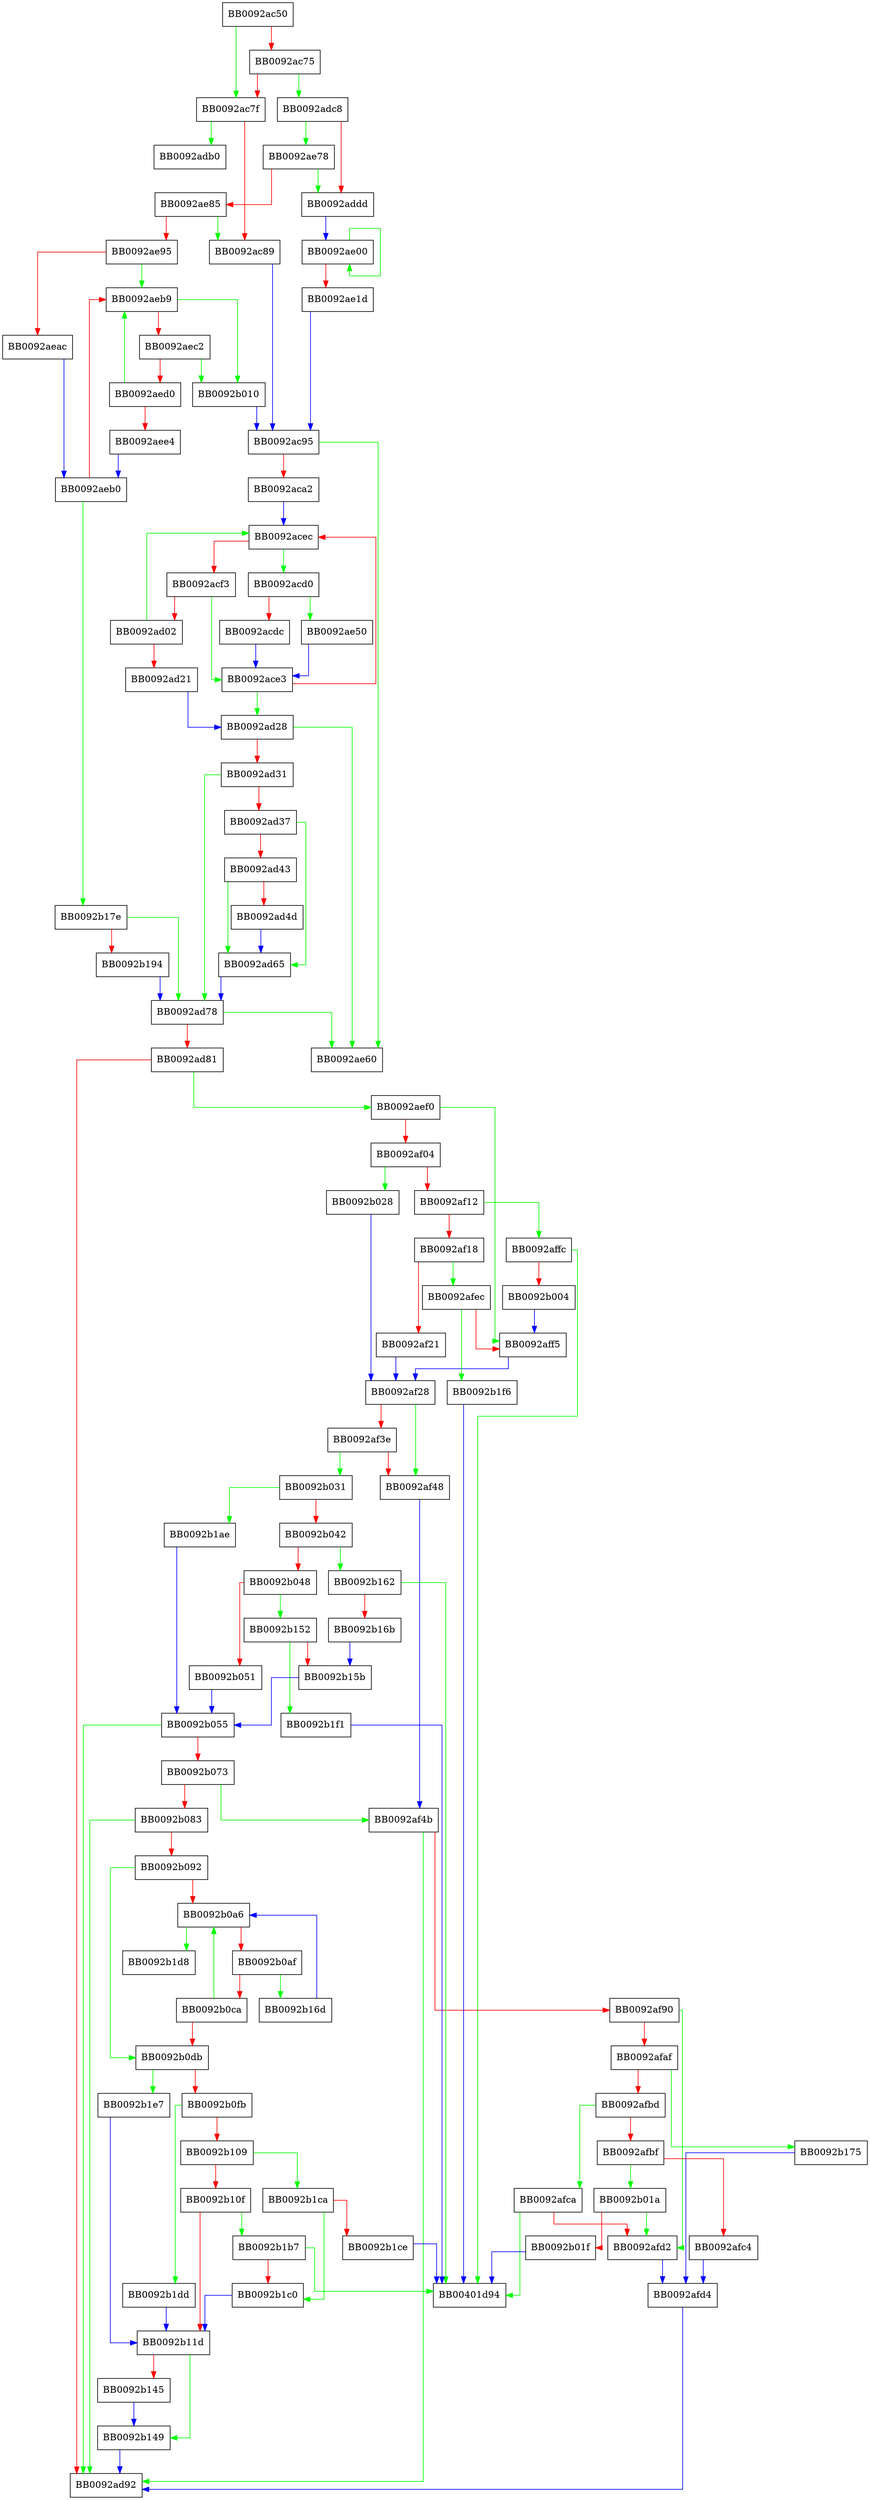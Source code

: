digraph _Unwind_IteratePhdrCallback {
  node [shape="box"];
  graph [splines=ortho];
  BB0092ac50 -> BB0092ac7f [color="green"];
  BB0092ac50 -> BB0092ac75 [color="red"];
  BB0092ac75 -> BB0092adc8 [color="green"];
  BB0092ac75 -> BB0092ac7f [color="red"];
  BB0092ac7f -> BB0092adb0 [color="green"];
  BB0092ac7f -> BB0092ac89 [color="red"];
  BB0092ac89 -> BB0092ac95 [color="blue"];
  BB0092ac95 -> BB0092ae60 [color="green"];
  BB0092ac95 -> BB0092aca2 [color="red"];
  BB0092aca2 -> BB0092acec [color="blue"];
  BB0092acd0 -> BB0092ae50 [color="green"];
  BB0092acd0 -> BB0092acdc [color="red"];
  BB0092acdc -> BB0092ace3 [color="blue"];
  BB0092ace3 -> BB0092ad28 [color="green"];
  BB0092ace3 -> BB0092acec [color="red"];
  BB0092acec -> BB0092acd0 [color="green"];
  BB0092acec -> BB0092acf3 [color="red"];
  BB0092acf3 -> BB0092ace3 [color="green"];
  BB0092acf3 -> BB0092ad02 [color="red"];
  BB0092ad02 -> BB0092acec [color="green"];
  BB0092ad02 -> BB0092ad21 [color="red"];
  BB0092ad21 -> BB0092ad28 [color="blue"];
  BB0092ad28 -> BB0092ae60 [color="green"];
  BB0092ad28 -> BB0092ad31 [color="red"];
  BB0092ad31 -> BB0092ad78 [color="green"];
  BB0092ad31 -> BB0092ad37 [color="red"];
  BB0092ad37 -> BB0092ad65 [color="green"];
  BB0092ad37 -> BB0092ad43 [color="red"];
  BB0092ad43 -> BB0092ad65 [color="green"];
  BB0092ad43 -> BB0092ad4d [color="red"];
  BB0092ad4d -> BB0092ad65 [color="blue"];
  BB0092ad65 -> BB0092ad78 [color="blue"];
  BB0092ad78 -> BB0092ae60 [color="green"];
  BB0092ad78 -> BB0092ad81 [color="red"];
  BB0092ad81 -> BB0092aef0 [color="green"];
  BB0092ad81 -> BB0092ad92 [color="red"];
  BB0092adc8 -> BB0092ae78 [color="green"];
  BB0092adc8 -> BB0092addd [color="red"];
  BB0092addd -> BB0092ae00 [color="blue"];
  BB0092ae00 -> BB0092ae00 [color="green"];
  BB0092ae00 -> BB0092ae1d [color="red"];
  BB0092ae1d -> BB0092ac95 [color="blue"];
  BB0092ae50 -> BB0092ace3 [color="blue"];
  BB0092ae78 -> BB0092addd [color="green"];
  BB0092ae78 -> BB0092ae85 [color="red"];
  BB0092ae85 -> BB0092ac89 [color="green"];
  BB0092ae85 -> BB0092ae95 [color="red"];
  BB0092ae95 -> BB0092aeb9 [color="green"];
  BB0092ae95 -> BB0092aeac [color="red"];
  BB0092aeac -> BB0092aeb0 [color="blue"];
  BB0092aeb0 -> BB0092b17e [color="green"];
  BB0092aeb0 -> BB0092aeb9 [color="red"];
  BB0092aeb9 -> BB0092b010 [color="green"];
  BB0092aeb9 -> BB0092aec2 [color="red"];
  BB0092aec2 -> BB0092b010 [color="green"];
  BB0092aec2 -> BB0092aed0 [color="red"];
  BB0092aed0 -> BB0092aeb9 [color="green"];
  BB0092aed0 -> BB0092aee4 [color="red"];
  BB0092aee4 -> BB0092aeb0 [color="blue"];
  BB0092aef0 -> BB0092aff5 [color="green"];
  BB0092aef0 -> BB0092af04 [color="red"];
  BB0092af04 -> BB0092b028 [color="green"];
  BB0092af04 -> BB0092af12 [color="red"];
  BB0092af12 -> BB0092affc [color="green"];
  BB0092af12 -> BB0092af18 [color="red"];
  BB0092af18 -> BB0092afec [color="green"];
  BB0092af18 -> BB0092af21 [color="red"];
  BB0092af21 -> BB0092af28 [color="blue"];
  BB0092af28 -> BB0092af48 [color="green"];
  BB0092af28 -> BB0092af3e [color="red"];
  BB0092af3e -> BB0092b031 [color="green"];
  BB0092af3e -> BB0092af48 [color="red"];
  BB0092af48 -> BB0092af4b [color="blue"];
  BB0092af4b -> BB0092ad92 [color="green"];
  BB0092af4b -> BB0092af90 [color="red"];
  BB0092af90 -> BB0092afd2 [color="green"];
  BB0092af90 -> BB0092afaf [color="red"];
  BB0092afaf -> BB0092b175 [color="green"];
  BB0092afaf -> BB0092afbd [color="red"];
  BB0092afbd -> BB0092afca [color="green"];
  BB0092afbd -> BB0092afbf [color="red"];
  BB0092afbf -> BB0092b01a [color="green"];
  BB0092afbf -> BB0092afc4 [color="red"];
  BB0092afc4 -> BB0092afd4 [color="blue"];
  BB0092afca -> BB00401d94 [color="green"];
  BB0092afca -> BB0092afd2 [color="red"];
  BB0092afd2 -> BB0092afd4 [color="blue"];
  BB0092afd4 -> BB0092ad92 [color="blue"];
  BB0092afec -> BB0092b1f6 [color="green"];
  BB0092afec -> BB0092aff5 [color="red"];
  BB0092aff5 -> BB0092af28 [color="blue"];
  BB0092affc -> BB00401d94 [color="green"];
  BB0092affc -> BB0092b004 [color="red"];
  BB0092b004 -> BB0092aff5 [color="blue"];
  BB0092b010 -> BB0092ac95 [color="blue"];
  BB0092b01a -> BB0092afd2 [color="green"];
  BB0092b01a -> BB0092b01f [color="red"];
  BB0092b01f -> BB00401d94 [color="blue"];
  BB0092b028 -> BB0092af28 [color="blue"];
  BB0092b031 -> BB0092b1ae [color="green"];
  BB0092b031 -> BB0092b042 [color="red"];
  BB0092b042 -> BB0092b162 [color="green"];
  BB0092b042 -> BB0092b048 [color="red"];
  BB0092b048 -> BB0092b152 [color="green"];
  BB0092b048 -> BB0092b051 [color="red"];
  BB0092b051 -> BB0092b055 [color="blue"];
  BB0092b055 -> BB0092ad92 [color="green"];
  BB0092b055 -> BB0092b073 [color="red"];
  BB0092b073 -> BB0092af4b [color="green"];
  BB0092b073 -> BB0092b083 [color="red"];
  BB0092b083 -> BB0092ad92 [color="green"];
  BB0092b083 -> BB0092b092 [color="red"];
  BB0092b092 -> BB0092b0db [color="green"];
  BB0092b092 -> BB0092b0a6 [color="red"];
  BB0092b0a6 -> BB0092b1d8 [color="green"];
  BB0092b0a6 -> BB0092b0af [color="red"];
  BB0092b0af -> BB0092b16d [color="green"];
  BB0092b0af -> BB0092b0ca [color="red"];
  BB0092b0ca -> BB0092b0a6 [color="green"];
  BB0092b0ca -> BB0092b0db [color="red"];
  BB0092b0db -> BB0092b1e7 [color="green"];
  BB0092b0db -> BB0092b0fb [color="red"];
  BB0092b0fb -> BB0092b1dd [color="green"];
  BB0092b0fb -> BB0092b109 [color="red"];
  BB0092b109 -> BB0092b1ca [color="green"];
  BB0092b109 -> BB0092b10f [color="red"];
  BB0092b10f -> BB0092b1b7 [color="green"];
  BB0092b10f -> BB0092b11d [color="red"];
  BB0092b11d -> BB0092b149 [color="green"];
  BB0092b11d -> BB0092b145 [color="red"];
  BB0092b145 -> BB0092b149 [color="blue"];
  BB0092b149 -> BB0092ad92 [color="blue"];
  BB0092b152 -> BB0092b1f1 [color="green"];
  BB0092b152 -> BB0092b15b [color="red"];
  BB0092b15b -> BB0092b055 [color="blue"];
  BB0092b162 -> BB00401d94 [color="green"];
  BB0092b162 -> BB0092b16b [color="red"];
  BB0092b16b -> BB0092b15b [color="blue"];
  BB0092b16d -> BB0092b0a6 [color="blue"];
  BB0092b175 -> BB0092afd4 [color="blue"];
  BB0092b17e -> BB0092ad78 [color="green"];
  BB0092b17e -> BB0092b194 [color="red"];
  BB0092b194 -> BB0092ad78 [color="blue"];
  BB0092b1ae -> BB0092b055 [color="blue"];
  BB0092b1b7 -> BB00401d94 [color="green"];
  BB0092b1b7 -> BB0092b1c0 [color="red"];
  BB0092b1c0 -> BB0092b11d [color="blue"];
  BB0092b1ca -> BB0092b1c0 [color="green"];
  BB0092b1ca -> BB0092b1ce [color="red"];
  BB0092b1ce -> BB00401d94 [color="blue"];
  BB0092b1dd -> BB0092b11d [color="blue"];
  BB0092b1e7 -> BB0092b11d [color="blue"];
  BB0092b1f1 -> BB00401d94 [color="blue"];
  BB0092b1f6 -> BB00401d94 [color="blue"];
}